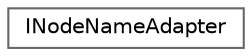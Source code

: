 digraph "Graphical Class Hierarchy"
{
 // INTERACTIVE_SVG=YES
 // LATEX_PDF_SIZE
  bgcolor="transparent";
  edge [fontname=Helvetica,fontsize=10,labelfontname=Helvetica,labelfontsize=10];
  node [fontname=Helvetica,fontsize=10,shape=box,height=0.2,width=0.4];
  rankdir="LR";
  Node0 [id="Node000000",label="INodeNameAdapter",height=0.2,width=0.4,color="grey40", fillcolor="white", style="filled",URL="$d9/d0e/classINodeNameAdapter.html",tooltip="Adapter interface which allows finding the corresponding actor node name to act on sequencer."];
}
